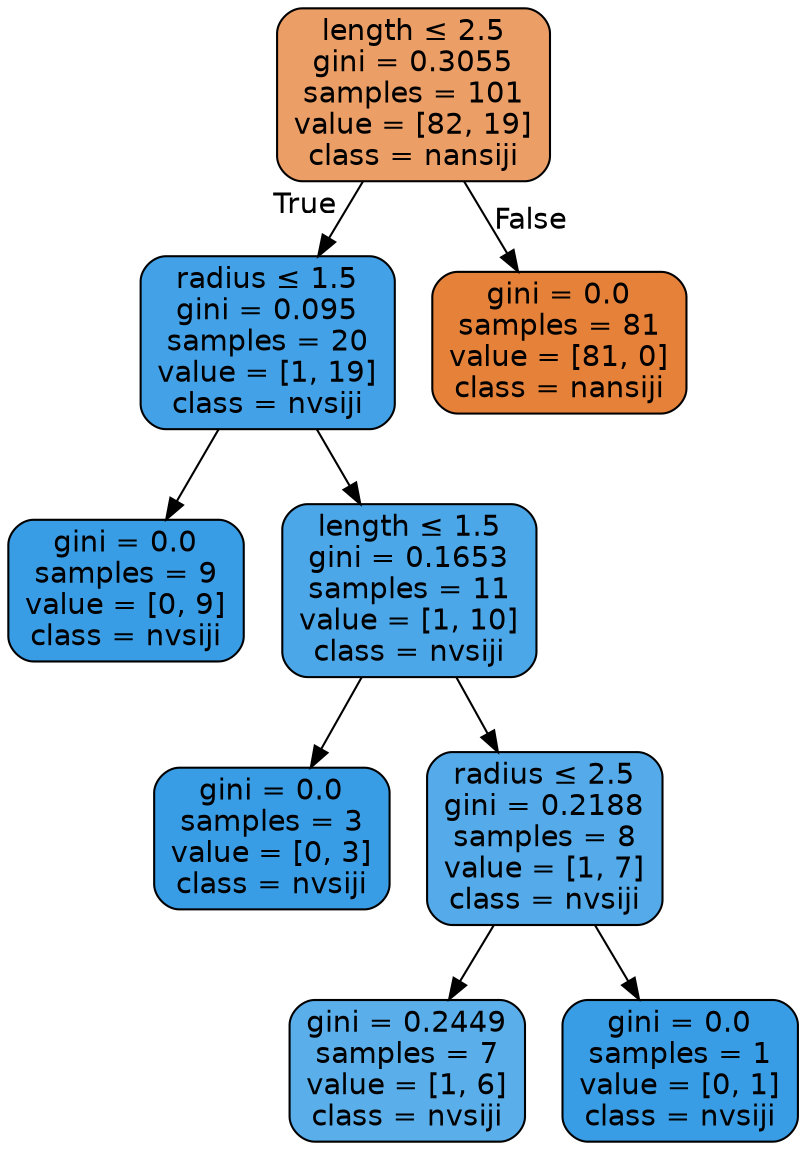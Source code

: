digraph Tree {
node [shape=box, style="filled, rounded", color="black", fontname=helvetica] ;
edge [fontname=helvetica] ;
0 [label=<length &le; 2.5<br/>gini = 0.3055<br/>samples = 101<br/>value = [82, 19]<br/>class = nansiji>, fillcolor="#e58139c4"] ;
1 [label=<radius &le; 1.5<br/>gini = 0.095<br/>samples = 20<br/>value = [1, 19]<br/>class = nvsiji>, fillcolor="#399de5f2"] ;
0 -> 1 [labeldistance=2.5, labelangle=45, headlabel="True"] ;
2 [label=<gini = 0.0<br/>samples = 9<br/>value = [0, 9]<br/>class = nvsiji>, fillcolor="#399de5ff"] ;
1 -> 2 ;
3 [label=<length &le; 1.5<br/>gini = 0.1653<br/>samples = 11<br/>value = [1, 10]<br/>class = nvsiji>, fillcolor="#399de5e6"] ;
1 -> 3 ;
4 [label=<gini = 0.0<br/>samples = 3<br/>value = [0, 3]<br/>class = nvsiji>, fillcolor="#399de5ff"] ;
3 -> 4 ;
5 [label=<radius &le; 2.5<br/>gini = 0.2188<br/>samples = 8<br/>value = [1, 7]<br/>class = nvsiji>, fillcolor="#399de5db"] ;
3 -> 5 ;
6 [label=<gini = 0.2449<br/>samples = 7<br/>value = [1, 6]<br/>class = nvsiji>, fillcolor="#399de5d4"] ;
5 -> 6 ;
7 [label=<gini = 0.0<br/>samples = 1<br/>value = [0, 1]<br/>class = nvsiji>, fillcolor="#399de5ff"] ;
5 -> 7 ;
8 [label=<gini = 0.0<br/>samples = 81<br/>value = [81, 0]<br/>class = nansiji>, fillcolor="#e58139ff"] ;
0 -> 8 [labeldistance=2.5, labelangle=-45, headlabel="False"] ;
}